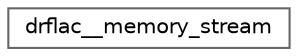 digraph "Graphical Class Hierarchy"
{
 // LATEX_PDF_SIZE
  bgcolor="transparent";
  edge [fontname=Helvetica,fontsize=10,labelfontname=Helvetica,labelfontsize=10];
  node [fontname=Helvetica,fontsize=10,shape=box,height=0.2,width=0.4];
  rankdir="LR";
  Node0 [id="Node000000",label="drflac__memory_stream",height=0.2,width=0.4,color="grey40", fillcolor="white", style="filled",URL="$structdrflac____memory__stream.html",tooltip=" "];
}
